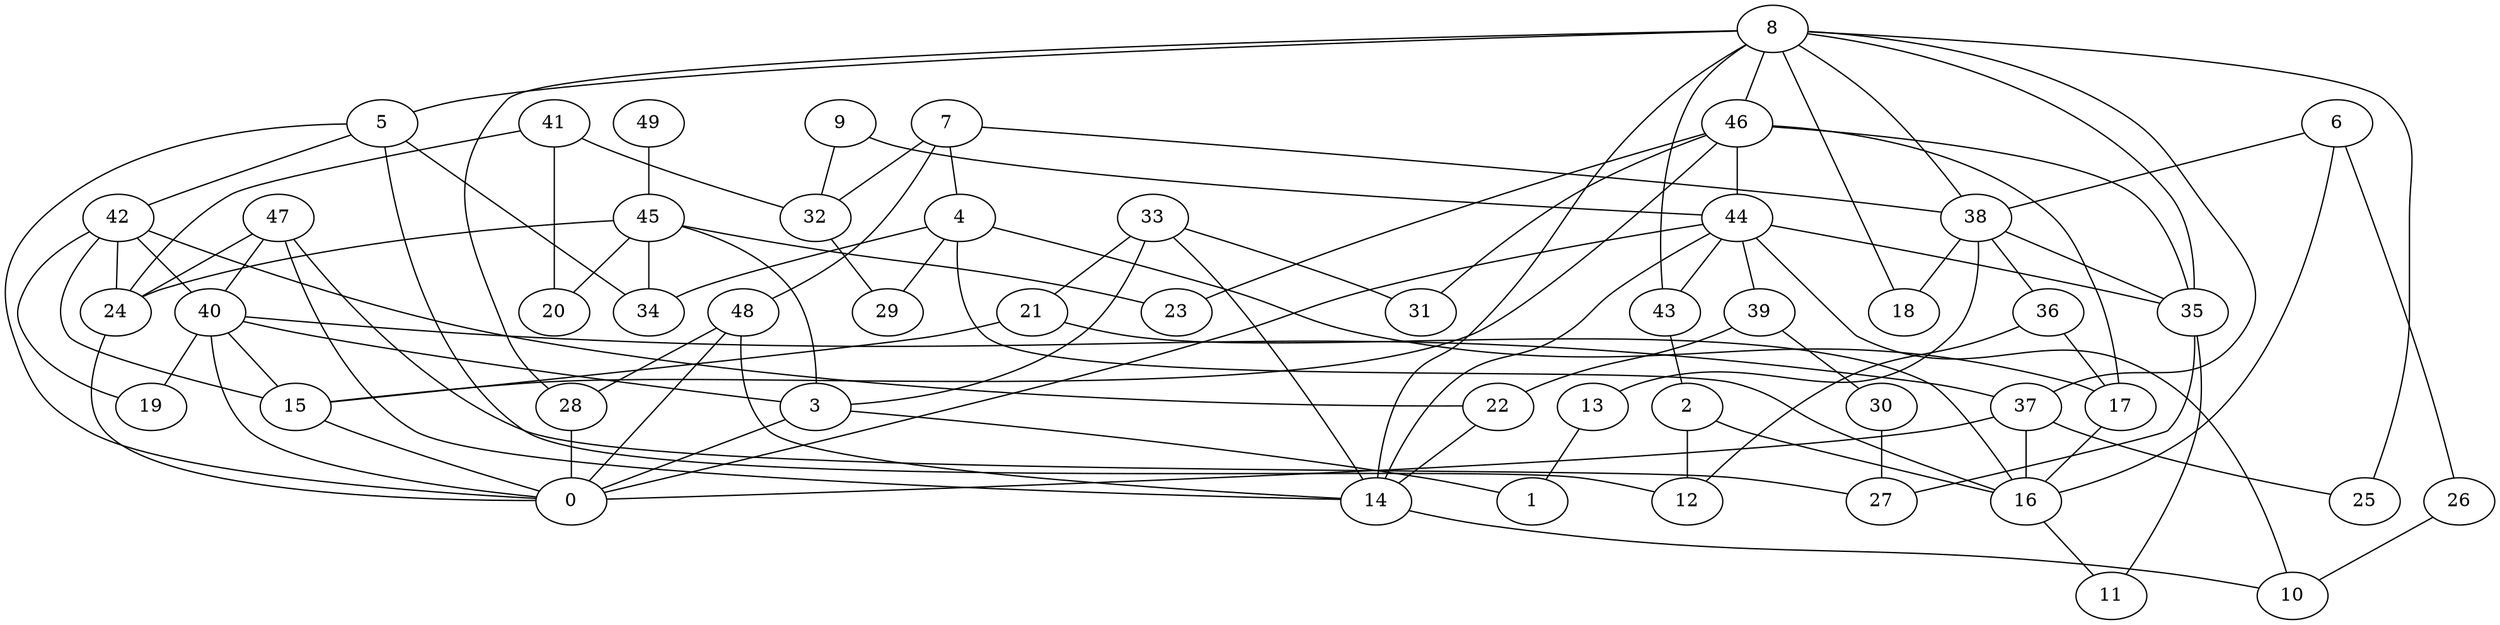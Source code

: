 digraph GG_graph {

subgraph G_graph {
edge [color = black]
"9" -> "32" [dir = none]
"2" -> "16" [dir = none]
"37" -> "25" [dir = none]
"48" -> "14" [dir = none]
"36" -> "17" [dir = none]
"49" -> "45" [dir = none]
"42" -> "22" [dir = none]
"42" -> "15" [dir = none]
"42" -> "24" [dir = none]
"7" -> "4" [dir = none]
"40" -> "37" [dir = none]
"40" -> "19" [dir = none]
"40" -> "3" [dir = none]
"17" -> "16" [dir = none]
"46" -> "31" [dir = none]
"46" -> "17" [dir = none]
"46" -> "23" [dir = none]
"46" -> "44" [dir = none]
"41" -> "32" [dir = none]
"41" -> "20" [dir = none]
"5" -> "34" [dir = none]
"5" -> "12" [dir = none]
"5" -> "42" [dir = none]
"26" -> "10" [dir = none]
"35" -> "27" [dir = none]
"8" -> "28" [dir = none]
"8" -> "18" [dir = none]
"8" -> "5" [dir = none]
"8" -> "35" [dir = none]
"38" -> "13" [dir = none]
"38" -> "36" [dir = none]
"44" -> "14" [dir = none]
"44" -> "43" [dir = none]
"44" -> "10" [dir = none]
"44" -> "35" [dir = none]
"47" -> "24" [dir = none]
"16" -> "11" [dir = none]
"45" -> "3" [dir = none]
"45" -> "20" [dir = none]
"45" -> "23" [dir = none]
"3" -> "0" [dir = none]
"3" -> "1" [dir = none]
"6" -> "26" [dir = none]
"30" -> "27" [dir = none]
"39" -> "30" [dir = none]
"33" -> "21" [dir = none]
"33" -> "31" [dir = none]
"4" -> "29" [dir = none]
"4" -> "16" [dir = none]
"7" -> "38" [dir = none]
"28" -> "0" [dir = none]
"46" -> "35" [dir = none]
"44" -> "0" [dir = none]
"46" -> "15" [dir = none]
"48" -> "0" [dir = none]
"8" -> "38" [dir = none]
"2" -> "12" [dir = none]
"40" -> "15" [dir = none]
"5" -> "0" [dir = none]
"37" -> "0" [dir = none]
"8" -> "25" [dir = none]
"47" -> "40" [dir = none]
"8" -> "43" [dir = none]
"15" -> "0" [dir = none]
"22" -> "14" [dir = none]
"41" -> "24" [dir = none]
"44" -> "39" [dir = none]
"42" -> "19" [dir = none]
"21" -> "15" [dir = none]
"8" -> "46" [dir = none]
"45" -> "24" [dir = none]
"42" -> "40" [dir = none]
"14" -> "10" [dir = none]
"4" -> "17" [dir = none]
"32" -> "29" [dir = none]
"38" -> "18" [dir = none]
"48" -> "28" [dir = none]
"45" -> "34" [dir = none]
"40" -> "0" [dir = none]
"9" -> "44" [dir = none]
"43" -> "2" [dir = none]
"35" -> "11" [dir = none]
"37" -> "16" [dir = none]
"8" -> "37" [dir = none]
"13" -> "1" [dir = none]
"24" -> "0" [dir = none]
"47" -> "27" [dir = none]
"7" -> "32" [dir = none]
"4" -> "34" [dir = none]
"36" -> "12" [dir = none]
"38" -> "35" [dir = none]
"6" -> "38" [dir = none]
"6" -> "16" [dir = none]
"33" -> "3" [dir = none]
"8" -> "14" [dir = none]
"7" -> "48" [dir = none]
"39" -> "22" [dir = none]
"33" -> "14" [dir = none]
"47" -> "14" [dir = none]
"21" -> "16" [dir = none]
}

}
